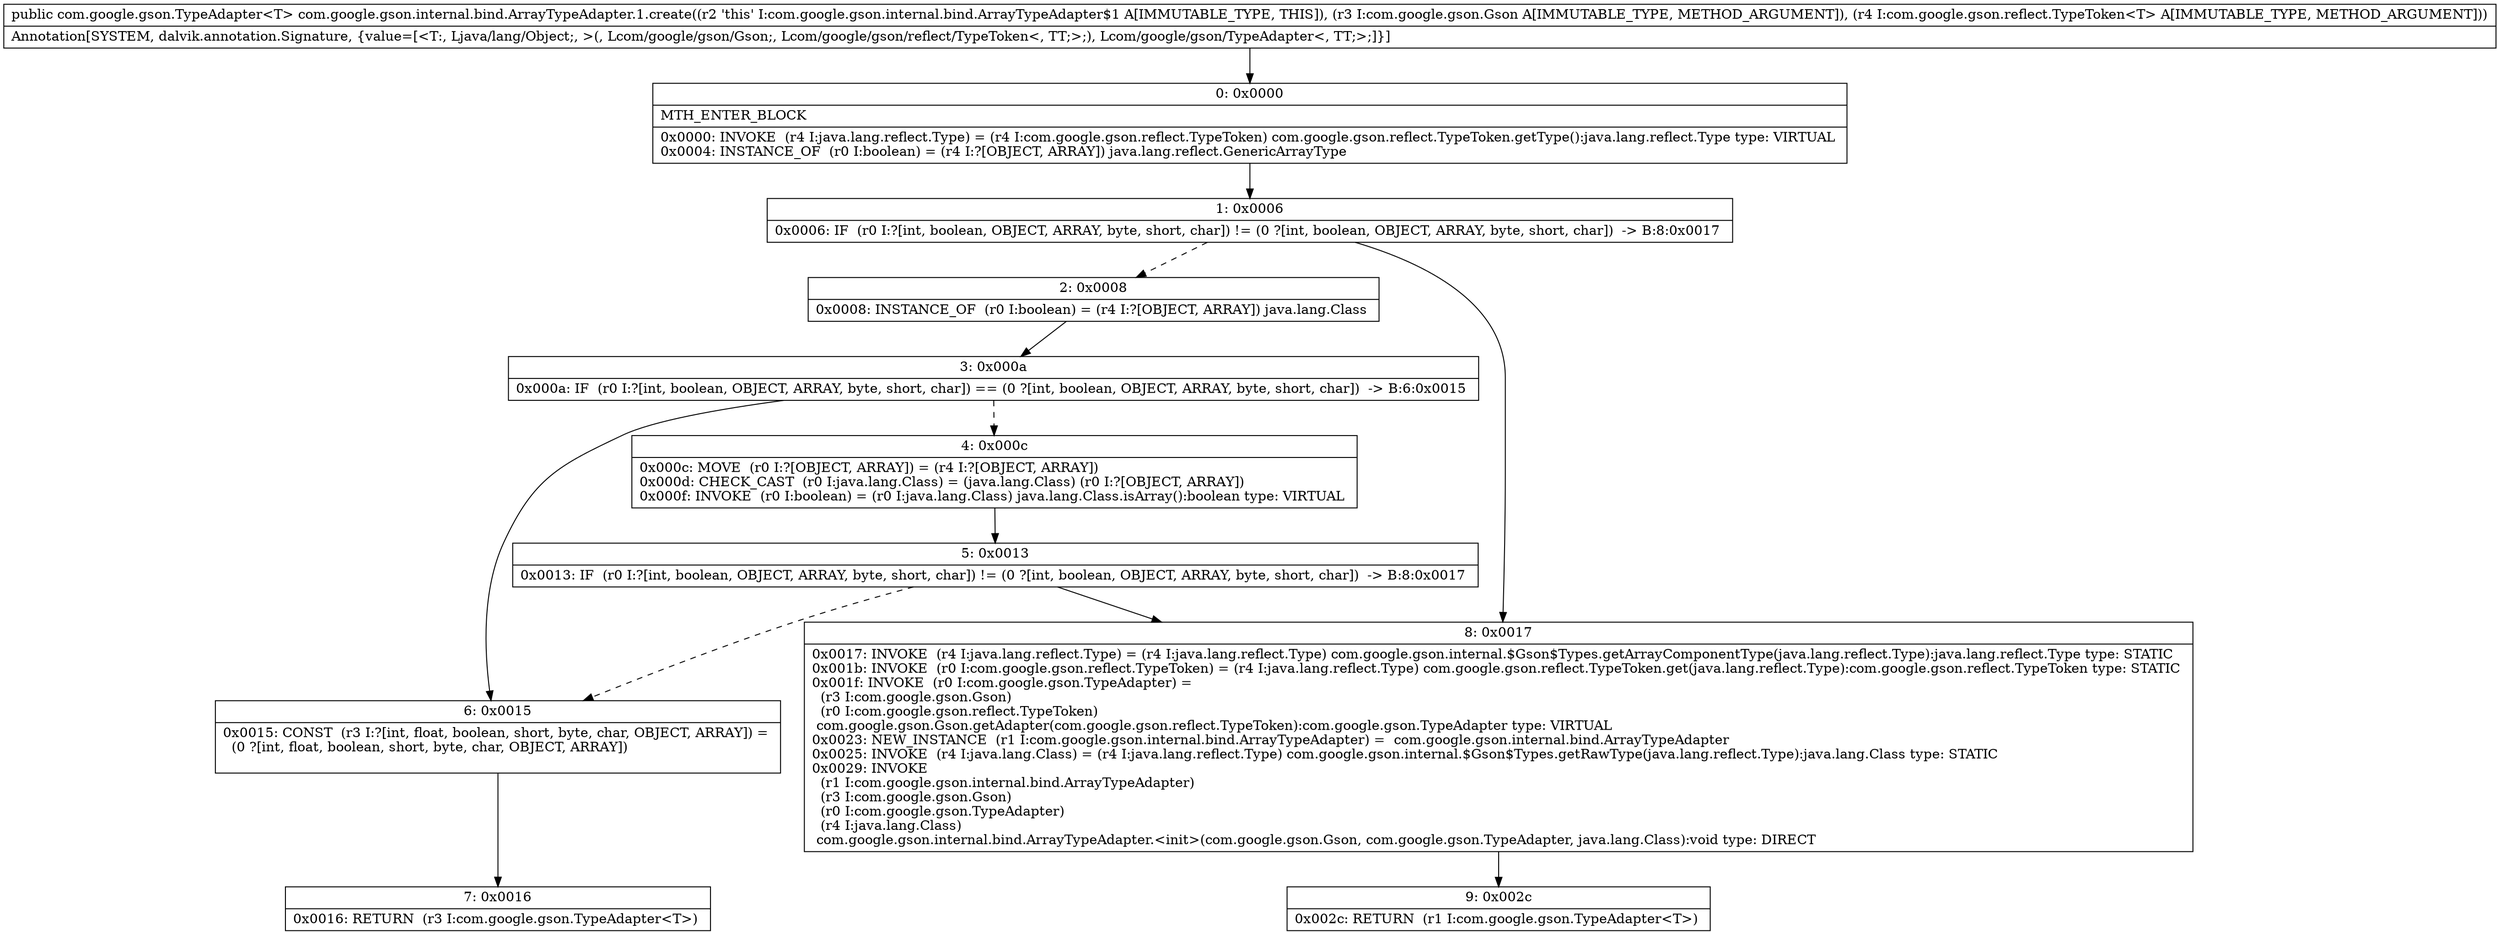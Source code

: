 digraph "CFG forcom.google.gson.internal.bind.ArrayTypeAdapter.1.create(Lcom\/google\/gson\/Gson;Lcom\/google\/gson\/reflect\/TypeToken;)Lcom\/google\/gson\/TypeAdapter;" {
Node_0 [shape=record,label="{0\:\ 0x0000|MTH_ENTER_BLOCK\l|0x0000: INVOKE  (r4 I:java.lang.reflect.Type) = (r4 I:com.google.gson.reflect.TypeToken) com.google.gson.reflect.TypeToken.getType():java.lang.reflect.Type type: VIRTUAL \l0x0004: INSTANCE_OF  (r0 I:boolean) = (r4 I:?[OBJECT, ARRAY]) java.lang.reflect.GenericArrayType \l}"];
Node_1 [shape=record,label="{1\:\ 0x0006|0x0006: IF  (r0 I:?[int, boolean, OBJECT, ARRAY, byte, short, char]) != (0 ?[int, boolean, OBJECT, ARRAY, byte, short, char])  \-\> B:8:0x0017 \l}"];
Node_2 [shape=record,label="{2\:\ 0x0008|0x0008: INSTANCE_OF  (r0 I:boolean) = (r4 I:?[OBJECT, ARRAY]) java.lang.Class \l}"];
Node_3 [shape=record,label="{3\:\ 0x000a|0x000a: IF  (r0 I:?[int, boolean, OBJECT, ARRAY, byte, short, char]) == (0 ?[int, boolean, OBJECT, ARRAY, byte, short, char])  \-\> B:6:0x0015 \l}"];
Node_4 [shape=record,label="{4\:\ 0x000c|0x000c: MOVE  (r0 I:?[OBJECT, ARRAY]) = (r4 I:?[OBJECT, ARRAY]) \l0x000d: CHECK_CAST  (r0 I:java.lang.Class) = (java.lang.Class) (r0 I:?[OBJECT, ARRAY]) \l0x000f: INVOKE  (r0 I:boolean) = (r0 I:java.lang.Class) java.lang.Class.isArray():boolean type: VIRTUAL \l}"];
Node_5 [shape=record,label="{5\:\ 0x0013|0x0013: IF  (r0 I:?[int, boolean, OBJECT, ARRAY, byte, short, char]) != (0 ?[int, boolean, OBJECT, ARRAY, byte, short, char])  \-\> B:8:0x0017 \l}"];
Node_6 [shape=record,label="{6\:\ 0x0015|0x0015: CONST  (r3 I:?[int, float, boolean, short, byte, char, OBJECT, ARRAY]) = \l  (0 ?[int, float, boolean, short, byte, char, OBJECT, ARRAY])\l \l}"];
Node_7 [shape=record,label="{7\:\ 0x0016|0x0016: RETURN  (r3 I:com.google.gson.TypeAdapter\<T\>) \l}"];
Node_8 [shape=record,label="{8\:\ 0x0017|0x0017: INVOKE  (r4 I:java.lang.reflect.Type) = (r4 I:java.lang.reflect.Type) com.google.gson.internal.$Gson$Types.getArrayComponentType(java.lang.reflect.Type):java.lang.reflect.Type type: STATIC \l0x001b: INVOKE  (r0 I:com.google.gson.reflect.TypeToken) = (r4 I:java.lang.reflect.Type) com.google.gson.reflect.TypeToken.get(java.lang.reflect.Type):com.google.gson.reflect.TypeToken type: STATIC \l0x001f: INVOKE  (r0 I:com.google.gson.TypeAdapter) = \l  (r3 I:com.google.gson.Gson)\l  (r0 I:com.google.gson.reflect.TypeToken)\l com.google.gson.Gson.getAdapter(com.google.gson.reflect.TypeToken):com.google.gson.TypeAdapter type: VIRTUAL \l0x0023: NEW_INSTANCE  (r1 I:com.google.gson.internal.bind.ArrayTypeAdapter) =  com.google.gson.internal.bind.ArrayTypeAdapter \l0x0025: INVOKE  (r4 I:java.lang.Class) = (r4 I:java.lang.reflect.Type) com.google.gson.internal.$Gson$Types.getRawType(java.lang.reflect.Type):java.lang.Class type: STATIC \l0x0029: INVOKE  \l  (r1 I:com.google.gson.internal.bind.ArrayTypeAdapter)\l  (r3 I:com.google.gson.Gson)\l  (r0 I:com.google.gson.TypeAdapter)\l  (r4 I:java.lang.Class)\l com.google.gson.internal.bind.ArrayTypeAdapter.\<init\>(com.google.gson.Gson, com.google.gson.TypeAdapter, java.lang.Class):void type: DIRECT \l}"];
Node_9 [shape=record,label="{9\:\ 0x002c|0x002c: RETURN  (r1 I:com.google.gson.TypeAdapter\<T\>) \l}"];
MethodNode[shape=record,label="{public com.google.gson.TypeAdapter\<T\> com.google.gson.internal.bind.ArrayTypeAdapter.1.create((r2 'this' I:com.google.gson.internal.bind.ArrayTypeAdapter$1 A[IMMUTABLE_TYPE, THIS]), (r3 I:com.google.gson.Gson A[IMMUTABLE_TYPE, METHOD_ARGUMENT]), (r4 I:com.google.gson.reflect.TypeToken\<T\> A[IMMUTABLE_TYPE, METHOD_ARGUMENT]))  | Annotation[SYSTEM, dalvik.annotation.Signature, \{value=[\<T:, Ljava\/lang\/Object;, \>(, Lcom\/google\/gson\/Gson;, Lcom\/google\/gson\/reflect\/TypeToken\<, TT;\>;), Lcom\/google\/gson\/TypeAdapter\<, TT;\>;]\}]\l}"];
MethodNode -> Node_0;
Node_0 -> Node_1;
Node_1 -> Node_2[style=dashed];
Node_1 -> Node_8;
Node_2 -> Node_3;
Node_3 -> Node_4[style=dashed];
Node_3 -> Node_6;
Node_4 -> Node_5;
Node_5 -> Node_6[style=dashed];
Node_5 -> Node_8;
Node_6 -> Node_7;
Node_8 -> Node_9;
}

